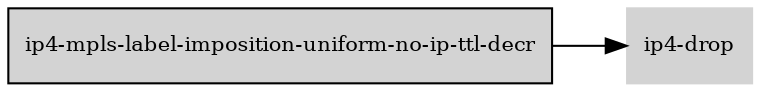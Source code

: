 digraph "ip4_mpls_label_imposition_uniform_no_ip_ttl_decr_subgraph" {
  rankdir=LR;
  node [shape=box, style=filled, fontsize=10, color=lightgray, fontcolor=black, fillcolor=lightgray];
  "ip4-mpls-label-imposition-uniform-no-ip-ttl-decr" [color=black, fontcolor=black, fillcolor=lightgray];
  edge [fontsize=8];
  "ip4-mpls-label-imposition-uniform-no-ip-ttl-decr" -> "ip4-drop";
}
